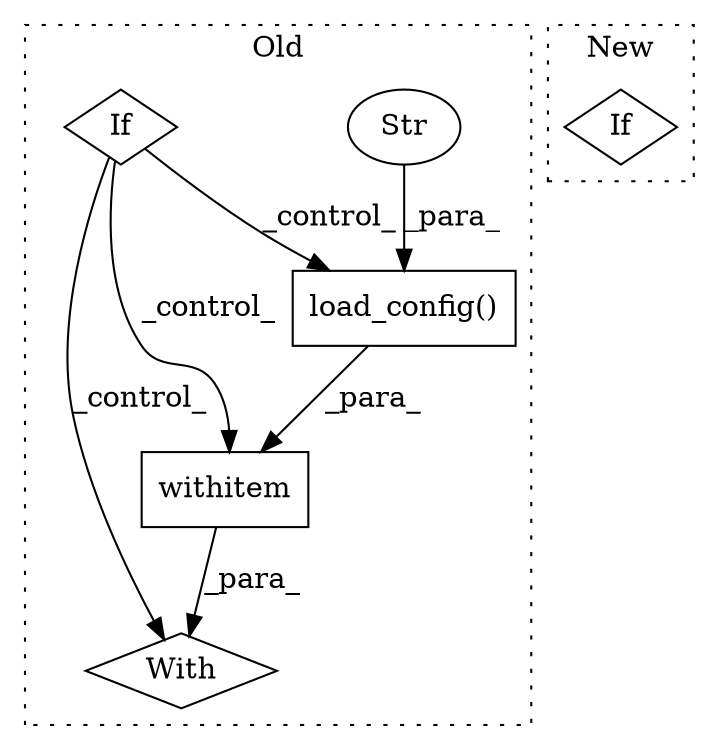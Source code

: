 digraph G {
subgraph cluster0 {
1 [label="load_config()" a="75" s="4296,4329" l="17,1" shape="box"];
3 [label="Str" a="66" s="4313" l="16" shape="ellipse"];
4 [label="With" a="39" s="4291,4300" l="5,49" shape="diamond"];
5 [label="withitem" a="49" s="4296" l="4" shape="box"];
6 [label="If" a="96" s="4266" l="0" shape="diamond"];
label = "Old";
style="dotted";
}
subgraph cluster1 {
2 [label="If" a="96" s="3486" l="3" shape="diamond"];
label = "New";
style="dotted";
}
1 -> 5 [label="_para_"];
3 -> 1 [label="_para_"];
5 -> 4 [label="_para_"];
6 -> 4 [label="_control_"];
6 -> 1 [label="_control_"];
6 -> 5 [label="_control_"];
}